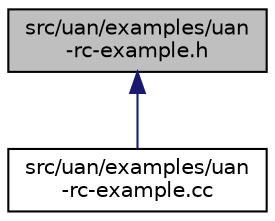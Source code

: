 digraph "src/uan/examples/uan-rc-example.h"
{
 // LATEX_PDF_SIZE
  edge [fontname="Helvetica",fontsize="10",labelfontname="Helvetica",labelfontsize="10"];
  node [fontname="Helvetica",fontsize="10",shape=record];
  Node1 [label="src/uan/examples/uan\l-rc-example.h",height=0.2,width=0.4,color="black", fillcolor="grey75", style="filled", fontcolor="black",tooltip=" "];
  Node1 -> Node2 [dir="back",color="midnightblue",fontsize="10",style="solid",fontname="Helvetica"];
  Node2 [label="src/uan/examples/uan\l-rc-example.cc",height=0.2,width=0.4,color="black", fillcolor="white", style="filled",URL="$uan-rc-example_8cc.html",tooltip="This example uses UanMacRc and UanMacRcGw which combined form a system using what is referred to as R..."];
}
